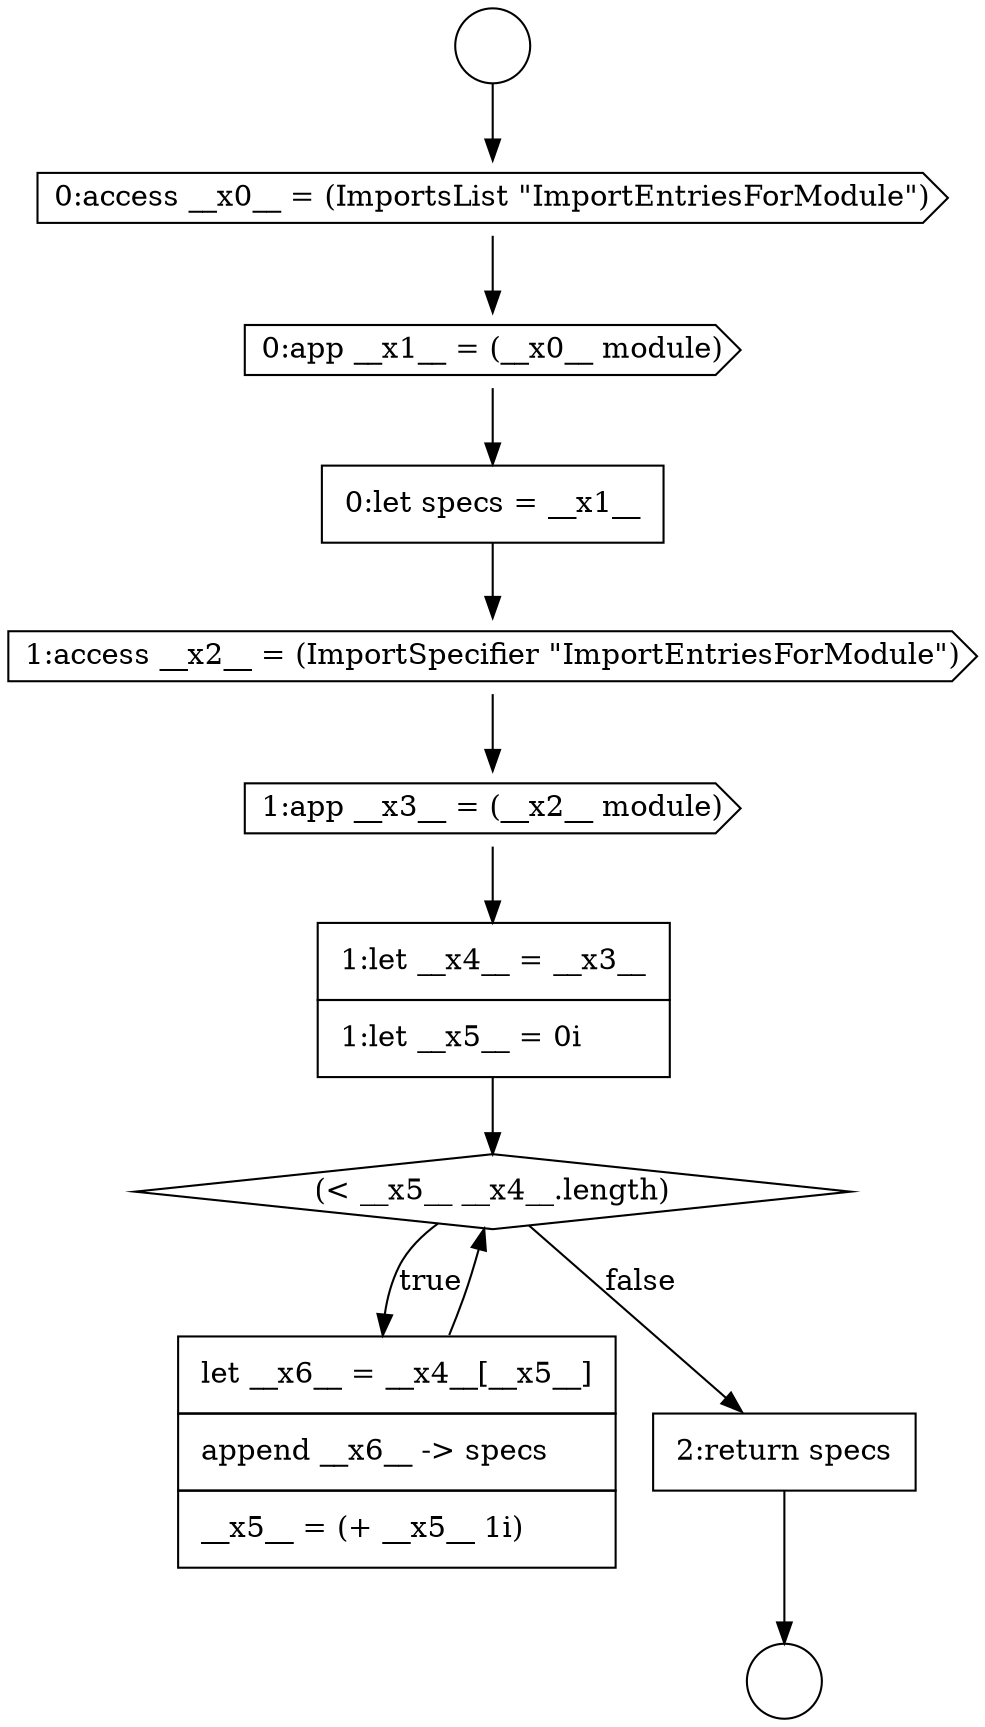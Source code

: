 digraph {
  node10248 [shape=circle label=" " color="black" fillcolor="white" style=filled]
  node10251 [shape=none, margin=0, label=<<font color="black">
    <table border="0" cellborder="1" cellspacing="0" cellpadding="10">
      <tr><td align="left">0:let specs = __x1__</td></tr>
    </table>
  </font>> color="black" fillcolor="white" style=filled]
  node10256 [shape=none, margin=0, label=<<font color="black">
    <table border="0" cellborder="1" cellspacing="0" cellpadding="10">
      <tr><td align="left">let __x6__ = __x4__[__x5__]</td></tr>
      <tr><td align="left">append __x6__ -&gt; specs</td></tr>
      <tr><td align="left">__x5__ = (+ __x5__ 1i)</td></tr>
    </table>
  </font>> color="black" fillcolor="white" style=filled]
  node10247 [shape=circle label=" " color="black" fillcolor="white" style=filled]
  node10252 [shape=cds, label=<<font color="black">1:access __x2__ = (ImportSpecifier &quot;ImportEntriesForModule&quot;)</font>> color="black" fillcolor="white" style=filled]
  node10257 [shape=none, margin=0, label=<<font color="black">
    <table border="0" cellborder="1" cellspacing="0" cellpadding="10">
      <tr><td align="left">2:return specs</td></tr>
    </table>
  </font>> color="black" fillcolor="white" style=filled]
  node10253 [shape=cds, label=<<font color="black">1:app __x3__ = (__x2__ module)</font>> color="black" fillcolor="white" style=filled]
  node10249 [shape=cds, label=<<font color="black">0:access __x0__ = (ImportsList &quot;ImportEntriesForModule&quot;)</font>> color="black" fillcolor="white" style=filled]
  node10254 [shape=none, margin=0, label=<<font color="black">
    <table border="0" cellborder="1" cellspacing="0" cellpadding="10">
      <tr><td align="left">1:let __x4__ = __x3__</td></tr>
      <tr><td align="left">1:let __x5__ = 0i</td></tr>
    </table>
  </font>> color="black" fillcolor="white" style=filled]
  node10250 [shape=cds, label=<<font color="black">0:app __x1__ = (__x0__ module)</font>> color="black" fillcolor="white" style=filled]
  node10255 [shape=diamond, label=<<font color="black">(&lt; __x5__ __x4__.length)</font>> color="black" fillcolor="white" style=filled]
  node10250 -> node10251 [ color="black"]
  node10251 -> node10252 [ color="black"]
  node10249 -> node10250 [ color="black"]
  node10254 -> node10255 [ color="black"]
  node10255 -> node10256 [label=<<font color="black">true</font>> color="black"]
  node10255 -> node10257 [label=<<font color="black">false</font>> color="black"]
  node10257 -> node10248 [ color="black"]
  node10247 -> node10249 [ color="black"]
  node10256 -> node10255 [ color="black"]
  node10253 -> node10254 [ color="black"]
  node10252 -> node10253 [ color="black"]
}
